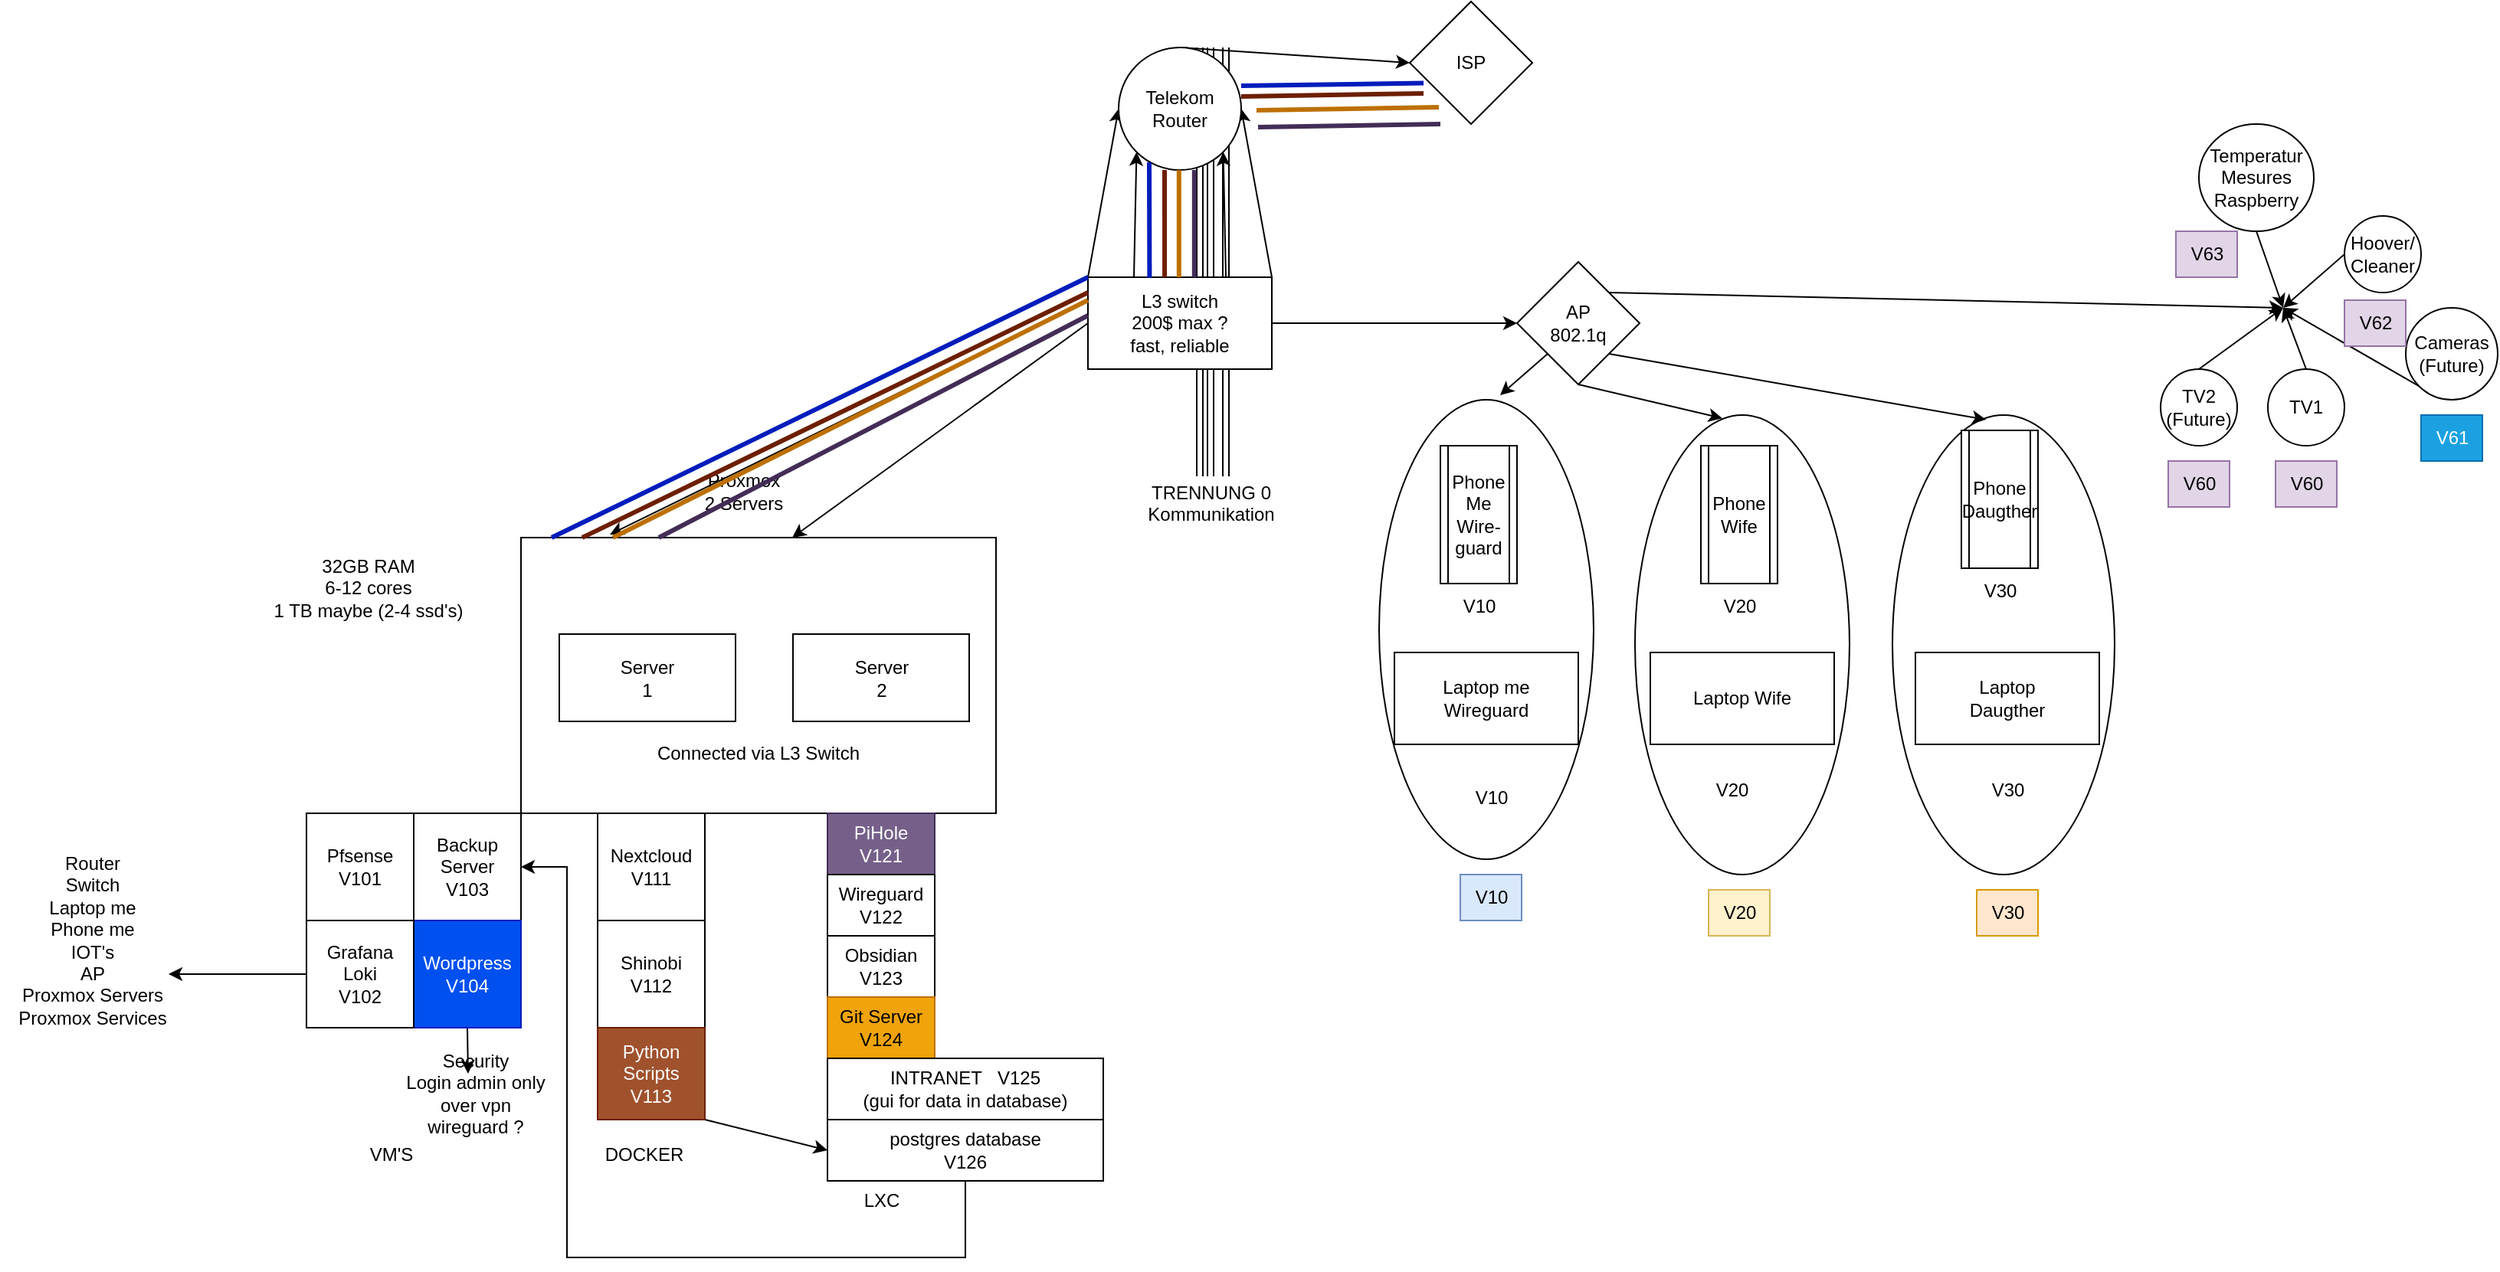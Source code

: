 <mxfile version="24.6.3" type="github">
  <diagram name="Seite-1" id="RwtbkHIzHLmDUBqfZZSh">
    <mxGraphModel dx="1981" dy="602" grid="1" gridSize="10" guides="1" tooltips="1" connect="1" arrows="1" fold="1" page="1" pageScale="1" pageWidth="827" pageHeight="1169" math="0" shadow="0">
      <root>
        <mxCell id="0" />
        <mxCell id="1" parent="0" />
        <mxCell id="YhDyGu8W53t1k5ZHfjgd-49" value="" style="ellipse;whiteSpace=wrap;html=1;" vertex="1" parent="1">
          <mxGeometry x="530" y="260" width="140" height="300" as="geometry" />
        </mxCell>
        <mxCell id="YhDyGu8W53t1k5ZHfjgd-50" value="" style="ellipse;whiteSpace=wrap;html=1;" vertex="1" parent="1">
          <mxGeometry x="697" y="270" width="140" height="300" as="geometry" />
        </mxCell>
        <mxCell id="YhDyGu8W53t1k5ZHfjgd-51" value="" style="ellipse;whiteSpace=wrap;html=1;" vertex="1" parent="1">
          <mxGeometry x="865" y="270" width="145" height="300" as="geometry" />
        </mxCell>
        <mxCell id="YhDyGu8W53t1k5ZHfjgd-13" value="" style="orthogonalLoop=1;jettySize=auto;html=1;rounded=0;targetPerimeterSpacing=15;shape=link;" edge="1" parent="1">
          <mxGeometry width="80" relative="1" as="geometry">
            <mxPoint x="413" y="30" as="sourcePoint" />
            <mxPoint x="413" y="310" as="targetPoint" />
          </mxGeometry>
        </mxCell>
        <mxCell id="YhDyGu8W53t1k5ZHfjgd-15" value="" style="orthogonalLoop=1;jettySize=auto;html=1;rounded=0;targetPerimeterSpacing=15;shape=link;" edge="1" parent="1">
          <mxGeometry width="80" relative="1" as="geometry">
            <mxPoint x="420" y="30" as="sourcePoint" />
            <mxPoint x="420" y="310" as="targetPoint" />
          </mxGeometry>
        </mxCell>
        <mxCell id="YhDyGu8W53t1k5ZHfjgd-16" value="" style="orthogonalLoop=1;jettySize=auto;html=1;rounded=0;targetPerimeterSpacing=15;shape=link;" edge="1" parent="1">
          <mxGeometry width="80" relative="1" as="geometry">
            <mxPoint x="430" y="30" as="sourcePoint" />
            <mxPoint x="430" y="310" as="targetPoint" />
          </mxGeometry>
        </mxCell>
        <mxCell id="YhDyGu8W53t1k5ZHfjgd-6" style="edgeStyle=none;rounded=0;orthogonalLoop=1;jettySize=auto;html=1;exitX=0;exitY=0;exitDx=0;exitDy=0;entryX=0;entryY=0.5;entryDx=0;entryDy=0;" edge="1" parent="1" source="YhDyGu8W53t1k5ZHfjgd-1" target="YhDyGu8W53t1k5ZHfjgd-2">
          <mxGeometry relative="1" as="geometry" />
        </mxCell>
        <mxCell id="YhDyGu8W53t1k5ZHfjgd-7" style="edgeStyle=none;rounded=0;orthogonalLoop=1;jettySize=auto;html=1;exitX=1;exitY=0;exitDx=0;exitDy=0;entryX=1;entryY=0.5;entryDx=0;entryDy=0;" edge="1" parent="1" source="YhDyGu8W53t1k5ZHfjgd-1" target="YhDyGu8W53t1k5ZHfjgd-2">
          <mxGeometry relative="1" as="geometry" />
        </mxCell>
        <mxCell id="YhDyGu8W53t1k5ZHfjgd-8" style="edgeStyle=none;rounded=0;orthogonalLoop=1;jettySize=auto;html=1;exitX=0.25;exitY=0;exitDx=0;exitDy=0;entryX=0;entryY=1;entryDx=0;entryDy=0;" edge="1" parent="1" source="YhDyGu8W53t1k5ZHfjgd-1" target="YhDyGu8W53t1k5ZHfjgd-2">
          <mxGeometry relative="1" as="geometry" />
        </mxCell>
        <mxCell id="YhDyGu8W53t1k5ZHfjgd-9" style="edgeStyle=none;rounded=0;orthogonalLoop=1;jettySize=auto;html=1;exitX=0.75;exitY=0;exitDx=0;exitDy=0;entryX=1;entryY=1;entryDx=0;entryDy=0;" edge="1" parent="1" source="YhDyGu8W53t1k5ZHfjgd-1" target="YhDyGu8W53t1k5ZHfjgd-2">
          <mxGeometry relative="1" as="geometry" />
        </mxCell>
        <mxCell id="YhDyGu8W53t1k5ZHfjgd-23" style="edgeStyle=none;rounded=0;orthogonalLoop=1;jettySize=auto;html=1;exitX=1;exitY=0.5;exitDx=0;exitDy=0;entryX=0;entryY=0.5;entryDx=0;entryDy=0;strokeColor=default;" edge="1" parent="1" source="YhDyGu8W53t1k5ZHfjgd-1" target="YhDyGu8W53t1k5ZHfjgd-22">
          <mxGeometry relative="1" as="geometry" />
        </mxCell>
        <mxCell id="YhDyGu8W53t1k5ZHfjgd-1" value="&lt;div&gt;L3 switch&lt;/div&gt;&lt;div&gt;200$ max ? &lt;br&gt;&lt;/div&gt;&lt;div&gt;fast, reliable&lt;br&gt;&lt;/div&gt;" style="whiteSpace=wrap;html=1;" vertex="1" parent="1">
          <mxGeometry x="340" y="180" width="120" height="60" as="geometry" />
        </mxCell>
        <mxCell id="YhDyGu8W53t1k5ZHfjgd-12" style="edgeStyle=none;rounded=0;orthogonalLoop=1;jettySize=auto;html=1;exitX=0.5;exitY=0;exitDx=0;exitDy=0;entryX=0;entryY=0.5;entryDx=0;entryDy=0;" edge="1" parent="1" source="YhDyGu8W53t1k5ZHfjgd-2" target="YhDyGu8W53t1k5ZHfjgd-10">
          <mxGeometry relative="1" as="geometry" />
        </mxCell>
        <mxCell id="YhDyGu8W53t1k5ZHfjgd-2" value="&lt;div&gt;Telekom&lt;/div&gt;&lt;div&gt;Router&lt;br&gt;&lt;/div&gt;" style="ellipse;whiteSpace=wrap;html=1;" vertex="1" parent="1">
          <mxGeometry x="360" y="30" width="80" height="80" as="geometry" />
        </mxCell>
        <mxCell id="YhDyGu8W53t1k5ZHfjgd-10" value="ISP" style="rhombus;whiteSpace=wrap;html=1;" vertex="1" parent="1">
          <mxGeometry x="550" width="80" height="80" as="geometry" />
        </mxCell>
        <mxCell id="YhDyGu8W53t1k5ZHfjgd-17" value="&lt;div&gt;TRENNUNG 0&lt;/div&gt;&lt;div&gt;Kommunikation&lt;/div&gt;&lt;div&gt;&lt;br&gt;&lt;/div&gt;" style="text;html=1;align=center;verticalAlign=middle;resizable=0;points=[];autosize=1;strokeColor=none;fillColor=none;" vertex="1" parent="1">
          <mxGeometry x="365" y="305" width="110" height="60" as="geometry" />
        </mxCell>
        <mxCell id="YhDyGu8W53t1k5ZHfjgd-18" value="&lt;div&gt;&lt;br&gt;&lt;/div&gt;&lt;div&gt;&lt;br&gt;&lt;/div&gt;&lt;div&gt;&lt;br&gt;&lt;/div&gt;&lt;div&gt;&lt;br&gt;&lt;/div&gt;&lt;div&gt;&lt;br&gt;&lt;/div&gt;&lt;div&gt;&lt;br&gt;&lt;/div&gt;&lt;div&gt;&lt;br&gt;&lt;/div&gt;&lt;div&gt;Connected via L3 Switch&lt;br&gt;&lt;/div&gt;" style="whiteSpace=wrap;html=1;" vertex="1" parent="1">
          <mxGeometry x="-30" y="350" width="310" height="180" as="geometry" />
        </mxCell>
        <mxCell id="YhDyGu8W53t1k5ZHfjgd-19" value="&lt;div&gt;Proxmox&lt;/div&gt;&lt;div&gt;2 Servers&lt;br&gt;&lt;/div&gt;" style="text;html=1;align=center;verticalAlign=middle;resizable=0;points=[];autosize=1;strokeColor=none;fillColor=none;" vertex="1" parent="1">
          <mxGeometry x="75" y="300" width="80" height="40" as="geometry" />
        </mxCell>
        <mxCell id="YhDyGu8W53t1k5ZHfjgd-20" style="edgeStyle=none;rounded=0;orthogonalLoop=1;jettySize=auto;html=1;exitX=0;exitY=0.25;exitDx=0;exitDy=0;entryX=0.187;entryY=-0.011;entryDx=0;entryDy=0;entryPerimeter=0;" edge="1" parent="1" source="YhDyGu8W53t1k5ZHfjgd-1" target="YhDyGu8W53t1k5ZHfjgd-18">
          <mxGeometry relative="1" as="geometry" />
        </mxCell>
        <mxCell id="YhDyGu8W53t1k5ZHfjgd-21" style="edgeStyle=none;rounded=0;orthogonalLoop=1;jettySize=auto;html=1;exitX=0;exitY=0.5;exitDx=0;exitDy=0;entryX=0.571;entryY=0;entryDx=0;entryDy=0;entryPerimeter=0;" edge="1" parent="1" source="YhDyGu8W53t1k5ZHfjgd-1" target="YhDyGu8W53t1k5ZHfjgd-18">
          <mxGeometry relative="1" as="geometry" />
        </mxCell>
        <mxCell id="YhDyGu8W53t1k5ZHfjgd-61" style="edgeStyle=none;rounded=0;orthogonalLoop=1;jettySize=auto;html=1;exitX=1;exitY=0;exitDx=0;exitDy=0;" edge="1" parent="1" source="YhDyGu8W53t1k5ZHfjgd-22">
          <mxGeometry relative="1" as="geometry">
            <mxPoint x="1120" y="200" as="targetPoint" />
          </mxGeometry>
        </mxCell>
        <mxCell id="YhDyGu8W53t1k5ZHfjgd-22" value="&lt;div&gt;AP&lt;/div&gt;&lt;div&gt;802.1q&lt;br&gt;&lt;/div&gt;" style="rhombus;whiteSpace=wrap;html=1;" vertex="1" parent="1">
          <mxGeometry x="620" y="170" width="80" height="80" as="geometry" />
        </mxCell>
        <mxCell id="YhDyGu8W53t1k5ZHfjgd-24" value="&lt;div&gt;Phone Me&lt;/div&gt;&lt;div&gt;Wire-guard&lt;br&gt;&lt;/div&gt;" style="shape=process;whiteSpace=wrap;html=1;backgroundOutline=1;" vertex="1" parent="1">
          <mxGeometry x="570" y="290" width="50" height="90" as="geometry" />
        </mxCell>
        <mxCell id="YhDyGu8W53t1k5ZHfjgd-25" value="&lt;div&gt;Phone&lt;/div&gt;&lt;div&gt;Wife&lt;br&gt;&lt;/div&gt;" style="shape=process;whiteSpace=wrap;html=1;backgroundOutline=1;" vertex="1" parent="1">
          <mxGeometry x="740" y="290" width="50" height="90" as="geometry" />
        </mxCell>
        <mxCell id="YhDyGu8W53t1k5ZHfjgd-26" value="&lt;div&gt;Phone&lt;/div&gt;&lt;div&gt;Daugther&lt;br&gt;&lt;/div&gt;" style="shape=process;whiteSpace=wrap;html=1;backgroundOutline=1;" vertex="1" parent="1">
          <mxGeometry x="910" y="280" width="50" height="90" as="geometry" />
        </mxCell>
        <mxCell id="YhDyGu8W53t1k5ZHfjgd-27" value="V10" style="text;html=1;align=center;verticalAlign=middle;resizable=0;points=[];autosize=1;strokeColor=none;fillColor=none;" vertex="1" parent="1">
          <mxGeometry x="575" y="380" width="40" height="30" as="geometry" />
        </mxCell>
        <mxCell id="YhDyGu8W53t1k5ZHfjgd-29" value="V20" style="text;html=1;align=center;verticalAlign=middle;resizable=0;points=[];autosize=1;strokeColor=none;fillColor=none;" vertex="1" parent="1">
          <mxGeometry x="745" y="380" width="40" height="30" as="geometry" />
        </mxCell>
        <mxCell id="YhDyGu8W53t1k5ZHfjgd-30" value="V30" style="text;html=1;align=center;verticalAlign=middle;resizable=0;points=[];autosize=1;strokeColor=none;fillColor=none;" vertex="1" parent="1">
          <mxGeometry x="915" y="370" width="40" height="30" as="geometry" />
        </mxCell>
        <mxCell id="YhDyGu8W53t1k5ZHfjgd-31" value="&lt;div&gt;Laptop me&lt;/div&gt;&lt;div&gt;Wireguard&lt;br&gt;&lt;/div&gt;" style="whiteSpace=wrap;html=1;" vertex="1" parent="1">
          <mxGeometry x="540" y="425" width="120" height="60" as="geometry" />
        </mxCell>
        <mxCell id="YhDyGu8W53t1k5ZHfjgd-32" value="&lt;div&gt;Laptop&lt;/div&gt;&lt;div&gt;Daugther&lt;br&gt;&lt;/div&gt;" style="whiteSpace=wrap;html=1;" vertex="1" parent="1">
          <mxGeometry x="880" y="425" width="120" height="60" as="geometry" />
        </mxCell>
        <mxCell id="YhDyGu8W53t1k5ZHfjgd-33" value="Laptop Wife" style="whiteSpace=wrap;html=1;" vertex="1" parent="1">
          <mxGeometry x="707" y="425" width="120" height="60" as="geometry" />
        </mxCell>
        <mxCell id="YhDyGu8W53t1k5ZHfjgd-36" value="V10" style="text;html=1;align=center;verticalAlign=middle;resizable=0;points=[];autosize=1;strokeColor=none;fillColor=none;" vertex="1" parent="1">
          <mxGeometry x="583" y="505" width="40" height="30" as="geometry" />
        </mxCell>
        <mxCell id="YhDyGu8W53t1k5ZHfjgd-37" value="V20" style="text;html=1;align=center;verticalAlign=middle;resizable=0;points=[];autosize=1;strokeColor=none;fillColor=none;" vertex="1" parent="1">
          <mxGeometry x="740" y="500" width="40" height="30" as="geometry" />
        </mxCell>
        <mxCell id="YhDyGu8W53t1k5ZHfjgd-38" value="V30" style="text;html=1;align=center;verticalAlign=middle;resizable=0;points=[];autosize=1;strokeColor=none;fillColor=none;" vertex="1" parent="1">
          <mxGeometry x="920" y="500" width="40" height="30" as="geometry" />
        </mxCell>
        <mxCell id="YhDyGu8W53t1k5ZHfjgd-63" style="edgeStyle=none;rounded=0;orthogonalLoop=1;jettySize=auto;html=1;exitX=0.5;exitY=0;exitDx=0;exitDy=0;" edge="1" parent="1" source="YhDyGu8W53t1k5ZHfjgd-40">
          <mxGeometry relative="1" as="geometry">
            <mxPoint x="1120" y="200" as="targetPoint" />
          </mxGeometry>
        </mxCell>
        <mxCell id="YhDyGu8W53t1k5ZHfjgd-40" value="TV1" style="ellipse;whiteSpace=wrap;html=1;" vertex="1" parent="1">
          <mxGeometry x="1110" y="240" width="50" height="50" as="geometry" />
        </mxCell>
        <mxCell id="YhDyGu8W53t1k5ZHfjgd-65" style="edgeStyle=none;rounded=0;orthogonalLoop=1;jettySize=auto;html=1;exitX=0;exitY=0.5;exitDx=0;exitDy=0;" edge="1" parent="1" source="YhDyGu8W53t1k5ZHfjgd-41">
          <mxGeometry relative="1" as="geometry">
            <mxPoint x="1120" y="200" as="targetPoint" />
          </mxGeometry>
        </mxCell>
        <mxCell id="YhDyGu8W53t1k5ZHfjgd-41" value="&lt;div&gt;Hoover/&lt;br&gt;&lt;/div&gt;&lt;div&gt;Cleaner&lt;br&gt;&lt;/div&gt;" style="ellipse;whiteSpace=wrap;html=1;" vertex="1" parent="1">
          <mxGeometry x="1160" y="140" width="50" height="50" as="geometry" />
        </mxCell>
        <mxCell id="YhDyGu8W53t1k5ZHfjgd-64" style="edgeStyle=none;rounded=0;orthogonalLoop=1;jettySize=auto;html=1;exitX=0;exitY=1;exitDx=0;exitDy=0;" edge="1" parent="1" source="YhDyGu8W53t1k5ZHfjgd-42">
          <mxGeometry relative="1" as="geometry">
            <mxPoint x="1120" y="200" as="targetPoint" />
          </mxGeometry>
        </mxCell>
        <mxCell id="YhDyGu8W53t1k5ZHfjgd-42" value="&lt;div&gt;&lt;br&gt;&lt;/div&gt;&lt;div&gt;Cameras&lt;/div&gt;&lt;div&gt;(Future)&lt;/div&gt;&lt;div&gt;&lt;br&gt;&lt;/div&gt;" style="ellipse;whiteSpace=wrap;html=1;" vertex="1" parent="1">
          <mxGeometry x="1200" y="200" width="60" height="60" as="geometry" />
        </mxCell>
        <mxCell id="YhDyGu8W53t1k5ZHfjgd-43" value="V60" style="text;html=1;align=center;verticalAlign=middle;resizable=0;points=[];autosize=1;strokeColor=#9673a6;fillColor=#e1d5e7;" vertex="1" parent="1">
          <mxGeometry x="1115" y="300" width="40" height="30" as="geometry" />
        </mxCell>
        <mxCell id="YhDyGu8W53t1k5ZHfjgd-44" value="V61" style="text;html=1;align=center;verticalAlign=middle;resizable=0;points=[];autosize=1;strokeColor=#006EAF;fillColor=#1ba1e2;fontColor=#ffffff;" vertex="1" parent="1">
          <mxGeometry x="1210" y="270" width="40" height="30" as="geometry" />
        </mxCell>
        <mxCell id="YhDyGu8W53t1k5ZHfjgd-45" value="V62" style="text;html=1;align=center;verticalAlign=middle;resizable=0;points=[];autosize=1;strokeColor=#9673a6;fillColor=#e1d5e7;" vertex="1" parent="1">
          <mxGeometry x="1160" y="195" width="40" height="30" as="geometry" />
        </mxCell>
        <mxCell id="YhDyGu8W53t1k5ZHfjgd-52" value="V10" style="text;html=1;align=center;verticalAlign=middle;resizable=0;points=[];autosize=1;strokeColor=#6c8ebf;fillColor=#dae8fc;" vertex="1" parent="1">
          <mxGeometry x="583" y="570" width="40" height="30" as="geometry" />
        </mxCell>
        <mxCell id="YhDyGu8W53t1k5ZHfjgd-53" value="V20" style="text;html=1;align=center;verticalAlign=middle;resizable=0;points=[];autosize=1;strokeColor=#d6b656;fillColor=#fff2cc;" vertex="1" parent="1">
          <mxGeometry x="745" y="580" width="40" height="30" as="geometry" />
        </mxCell>
        <mxCell id="YhDyGu8W53t1k5ZHfjgd-54" value="V30" style="text;html=1;align=center;verticalAlign=middle;resizable=0;points=[];autosize=1;strokeColor=#d79b00;fillColor=#ffe6cc;" vertex="1" parent="1">
          <mxGeometry x="920" y="580" width="40" height="30" as="geometry" />
        </mxCell>
        <mxCell id="YhDyGu8W53t1k5ZHfjgd-62" style="edgeStyle=none;rounded=0;orthogonalLoop=1;jettySize=auto;html=1;exitX=0.5;exitY=0;exitDx=0;exitDy=0;" edge="1" parent="1" source="YhDyGu8W53t1k5ZHfjgd-55">
          <mxGeometry relative="1" as="geometry">
            <mxPoint x="1120" y="200" as="targetPoint" />
          </mxGeometry>
        </mxCell>
        <mxCell id="YhDyGu8W53t1k5ZHfjgd-55" value="&lt;div&gt;TV2&lt;/div&gt;&lt;div&gt;(Future)&lt;br&gt;&lt;/div&gt;" style="ellipse;whiteSpace=wrap;html=1;" vertex="1" parent="1">
          <mxGeometry x="1040" y="240" width="50" height="50" as="geometry" />
        </mxCell>
        <mxCell id="YhDyGu8W53t1k5ZHfjgd-56" value="V60" style="text;html=1;align=center;verticalAlign=middle;resizable=0;points=[];autosize=1;strokeColor=#9673a6;fillColor=#e1d5e7;" vertex="1" parent="1">
          <mxGeometry x="1045" y="300" width="40" height="30" as="geometry" />
        </mxCell>
        <mxCell id="YhDyGu8W53t1k5ZHfjgd-57" style="edgeStyle=none;rounded=0;orthogonalLoop=1;jettySize=auto;html=1;exitX=0;exitY=1;exitDx=0;exitDy=0;entryX=0.564;entryY=-0.01;entryDx=0;entryDy=0;entryPerimeter=0;" edge="1" parent="1" source="YhDyGu8W53t1k5ZHfjgd-22" target="YhDyGu8W53t1k5ZHfjgd-49">
          <mxGeometry relative="1" as="geometry" />
        </mxCell>
        <mxCell id="YhDyGu8W53t1k5ZHfjgd-59" style="edgeStyle=none;rounded=0;orthogonalLoop=1;jettySize=auto;html=1;exitX=0.5;exitY=1;exitDx=0;exitDy=0;entryX=0.407;entryY=0.007;entryDx=0;entryDy=0;entryPerimeter=0;" edge="1" parent="1" source="YhDyGu8W53t1k5ZHfjgd-22" target="YhDyGu8W53t1k5ZHfjgd-50">
          <mxGeometry relative="1" as="geometry" />
        </mxCell>
        <mxCell id="YhDyGu8W53t1k5ZHfjgd-60" style="edgeStyle=none;rounded=0;orthogonalLoop=1;jettySize=auto;html=1;exitX=1;exitY=1;exitDx=0;exitDy=0;entryX=0.421;entryY=0.01;entryDx=0;entryDy=0;entryPerimeter=0;" edge="1" parent="1" source="YhDyGu8W53t1k5ZHfjgd-22" target="YhDyGu8W53t1k5ZHfjgd-51">
          <mxGeometry relative="1" as="geometry" />
        </mxCell>
        <mxCell id="YhDyGu8W53t1k5ZHfjgd-67" value="&lt;div&gt;Backup&lt;/div&gt;&lt;div&gt;Server&lt;br&gt;&lt;/div&gt;&lt;div&gt;V103&lt;br&gt;&lt;/div&gt;" style="whiteSpace=wrap;html=1;" vertex="1" parent="1">
          <mxGeometry x="-100" y="530" width="70" height="70" as="geometry" />
        </mxCell>
        <mxCell id="YhDyGu8W53t1k5ZHfjgd-95" style="edgeStyle=none;rounded=0;orthogonalLoop=1;jettySize=auto;html=1;exitX=0.5;exitY=1;exitDx=0;exitDy=0;" edge="1" parent="1" source="YhDyGu8W53t1k5ZHfjgd-69">
          <mxGeometry relative="1" as="geometry">
            <mxPoint x="-64.529" y="700" as="targetPoint" />
          </mxGeometry>
        </mxCell>
        <mxCell id="YhDyGu8W53t1k5ZHfjgd-69" value="&lt;div&gt;Wordpress&lt;br&gt;&lt;/div&gt;&lt;div&gt;V104&lt;br&gt;&lt;/div&gt;" style="whiteSpace=wrap;html=1;fillColor=#0050ef;fontColor=#ffffff;strokeColor=#001DBC;" vertex="1" parent="1">
          <mxGeometry x="-100" y="600" width="70" height="70" as="geometry" />
        </mxCell>
        <mxCell id="YhDyGu8W53t1k5ZHfjgd-71" value="&lt;div&gt;Shinobi&lt;/div&gt;&lt;div&gt;V112&lt;/div&gt;" style="whiteSpace=wrap;html=1;" vertex="1" parent="1">
          <mxGeometry x="20" y="600" width="70" height="70" as="geometry" />
        </mxCell>
        <mxCell id="YhDyGu8W53t1k5ZHfjgd-74" value="&lt;div&gt;Nextcloud&lt;/div&gt;&lt;div&gt;V111&lt;br&gt;&lt;/div&gt;" style="whiteSpace=wrap;html=1;" vertex="1" parent="1">
          <mxGeometry x="20" y="530" width="70" height="70" as="geometry" />
        </mxCell>
        <mxCell id="YhDyGu8W53t1k5ZHfjgd-76" value="&lt;div&gt;Pfsense&lt;/div&gt;&lt;div&gt;V101&lt;br&gt;&lt;/div&gt;" style="whiteSpace=wrap;html=1;" vertex="1" parent="1">
          <mxGeometry x="-170" y="530" width="70" height="70" as="geometry" />
        </mxCell>
        <mxCell id="YhDyGu8W53t1k5ZHfjgd-77" value="&lt;div&gt;PiHole&lt;/div&gt;&lt;div&gt;V121&lt;/div&gt;" style="whiteSpace=wrap;html=1;fillColor=#76608a;fontColor=#ffffff;strokeColor=#432D57;" vertex="1" parent="1">
          <mxGeometry x="170" y="530" width="70" height="40" as="geometry" />
        </mxCell>
        <mxCell id="YhDyGu8W53t1k5ZHfjgd-78" value="&lt;div&gt;Wireguard&lt;/div&gt;&lt;div&gt;V122&lt;br&gt;&lt;/div&gt;" style="whiteSpace=wrap;html=1;" vertex="1" parent="1">
          <mxGeometry x="170" y="570" width="70" height="40" as="geometry" />
        </mxCell>
        <mxCell id="YhDyGu8W53t1k5ZHfjgd-79" value="&lt;div&gt;Obsidian&lt;/div&gt;V123" style="whiteSpace=wrap;html=1;" vertex="1" parent="1">
          <mxGeometry x="170" y="610" width="70" height="40" as="geometry" />
        </mxCell>
        <mxCell id="YhDyGu8W53t1k5ZHfjgd-116" style="edgeStyle=none;rounded=0;orthogonalLoop=1;jettySize=auto;html=1;exitX=1;exitY=1;exitDx=0;exitDy=0;entryX=0;entryY=0.5;entryDx=0;entryDy=0;" edge="1" parent="1" source="YhDyGu8W53t1k5ZHfjgd-82" target="YhDyGu8W53t1k5ZHfjgd-115">
          <mxGeometry relative="1" as="geometry" />
        </mxCell>
        <mxCell id="YhDyGu8W53t1k5ZHfjgd-82" value="&lt;div&gt;Python &lt;br&gt;&lt;/div&gt;&lt;div&gt;Scripts&lt;br&gt;&lt;/div&gt;&lt;div&gt;V113&lt;/div&gt;" style="whiteSpace=wrap;html=1;fillColor=#a0522d;fontColor=#ffffff;strokeColor=#6D1F00;" vertex="1" parent="1">
          <mxGeometry x="20" y="670" width="70" height="60" as="geometry" />
        </mxCell>
        <mxCell id="YhDyGu8W53t1k5ZHfjgd-83" value="&lt;div&gt;Git Server&lt;/div&gt;V124" style="whiteSpace=wrap;html=1;fillColor=#f0a30a;fontColor=#000000;strokeColor=#BD7000;" vertex="1" parent="1">
          <mxGeometry x="170" y="650" width="70" height="40" as="geometry" />
        </mxCell>
        <mxCell id="YhDyGu8W53t1k5ZHfjgd-85" style="edgeStyle=none;rounded=0;orthogonalLoop=1;jettySize=auto;html=1;exitX=0;exitY=0.5;exitDx=0;exitDy=0;" edge="1" parent="1" source="YhDyGu8W53t1k5ZHfjgd-84">
          <mxGeometry relative="1" as="geometry">
            <mxPoint x="-260" y="635" as="targetPoint" />
          </mxGeometry>
        </mxCell>
        <mxCell id="YhDyGu8W53t1k5ZHfjgd-84" value="&lt;div&gt;Grafana&lt;/div&gt;&lt;div&gt;Loki&lt;br&gt;&lt;/div&gt;&lt;div&gt;V102&lt;br&gt;&lt;/div&gt;" style="whiteSpace=wrap;html=1;" vertex="1" parent="1">
          <mxGeometry x="-170" y="600" width="70" height="70" as="geometry" />
        </mxCell>
        <mxCell id="YhDyGu8W53t1k5ZHfjgd-86" value="&lt;div&gt;Router&lt;/div&gt;&lt;div&gt;Switch&lt;/div&gt;&lt;div&gt;Laptop me&lt;/div&gt;&lt;div&gt;Phone me&lt;/div&gt;&lt;div&gt;IOT&#39;s&lt;/div&gt;&lt;div&gt;AP&lt;/div&gt;&lt;div&gt;Proxmox Servers&lt;/div&gt;&lt;div&gt;Proxmox Services&lt;br&gt;&lt;/div&gt;" style="text;html=1;align=center;verticalAlign=middle;resizable=0;points=[];autosize=1;strokeColor=none;fillColor=none;" vertex="1" parent="1">
          <mxGeometry x="-370" y="548" width="120" height="130" as="geometry" />
        </mxCell>
        <mxCell id="YhDyGu8W53t1k5ZHfjgd-87" value="DOCKER" style="text;html=1;align=center;verticalAlign=middle;resizable=0;points=[];autosize=1;strokeColor=none;fillColor=none;" vertex="1" parent="1">
          <mxGeometry x="15" y="738" width="70" height="30" as="geometry" />
        </mxCell>
        <mxCell id="YhDyGu8W53t1k5ZHfjgd-88" value="VM&#39;S" style="text;html=1;align=center;verticalAlign=middle;resizable=0;points=[];autosize=1;strokeColor=none;fillColor=none;" vertex="1" parent="1">
          <mxGeometry x="-140" y="738" width="50" height="30" as="geometry" />
        </mxCell>
        <mxCell id="YhDyGu8W53t1k5ZHfjgd-89" value="LXC" style="text;html=1;align=center;verticalAlign=middle;resizable=0;points=[];autosize=1;strokeColor=none;fillColor=none;" vertex="1" parent="1">
          <mxGeometry x="185" y="768" width="40" height="30" as="geometry" />
        </mxCell>
        <mxCell id="YhDyGu8W53t1k5ZHfjgd-90" value="&lt;div&gt;32GB RAM&lt;/div&gt;&lt;div&gt;6-12 cores&lt;/div&gt;&lt;div&gt;1 TB maybe (2-4 ssd&#39;s)&lt;br&gt;&lt;/div&gt;" style="text;html=1;align=center;verticalAlign=middle;resizable=0;points=[];autosize=1;strokeColor=none;fillColor=none;" vertex="1" parent="1">
          <mxGeometry x="-205" y="353" width="150" height="60" as="geometry" />
        </mxCell>
        <mxCell id="YhDyGu8W53t1k5ZHfjgd-91" value="&lt;div&gt;Server &lt;br&gt;&lt;/div&gt;&lt;div&gt;1&lt;br&gt;&lt;/div&gt;" style="whiteSpace=wrap;html=1;" vertex="1" parent="1">
          <mxGeometry x="-5" y="413" width="115" height="57" as="geometry" />
        </mxCell>
        <mxCell id="YhDyGu8W53t1k5ZHfjgd-92" value="&lt;div&gt;Server&lt;/div&gt;&lt;div&gt;2&lt;br&gt;&lt;/div&gt;" style="whiteSpace=wrap;html=1;" vertex="1" parent="1">
          <mxGeometry x="147.5" y="413" width="115" height="57" as="geometry" />
        </mxCell>
        <mxCell id="YhDyGu8W53t1k5ZHfjgd-97" value="&lt;div&gt;Security&lt;/div&gt;&lt;div&gt;Login admin only &lt;br&gt;&lt;/div&gt;&lt;div&gt;over vpn&lt;/div&gt;&lt;div&gt;wireguard ?&lt;br&gt;&lt;/div&gt;" style="text;html=1;align=center;verticalAlign=middle;resizable=0;points=[];autosize=1;strokeColor=none;fillColor=none;" vertex="1" parent="1">
          <mxGeometry x="-115" y="678" width="110" height="70" as="geometry" />
        </mxCell>
        <mxCell id="YhDyGu8W53t1k5ZHfjgd-101" style="edgeStyle=none;rounded=0;orthogonalLoop=1;jettySize=auto;html=1;exitX=0.5;exitY=1;exitDx=0;exitDy=0;" edge="1" parent="1" source="YhDyGu8W53t1k5ZHfjgd-98">
          <mxGeometry relative="1" as="geometry">
            <mxPoint x="1120" y="200.0" as="targetPoint" />
          </mxGeometry>
        </mxCell>
        <mxCell id="YhDyGu8W53t1k5ZHfjgd-98" value="&lt;div&gt;Temperatur Mesures&lt;/div&gt;&lt;div&gt;Raspberry&lt;br&gt;&lt;/div&gt;" style="ellipse;whiteSpace=wrap;html=1;" vertex="1" parent="1">
          <mxGeometry x="1065" y="80" width="75" height="70" as="geometry" />
        </mxCell>
        <mxCell id="YhDyGu8W53t1k5ZHfjgd-99" value="V63" style="text;html=1;align=center;verticalAlign=middle;resizable=0;points=[];autosize=1;strokeColor=#9673a6;fillColor=#e1d5e7;" vertex="1" parent="1">
          <mxGeometry x="1050" y="150" width="40" height="30" as="geometry" />
        </mxCell>
        <mxCell id="YhDyGu8W53t1k5ZHfjgd-102" value="" style="edgeStyle=none;orthogonalLoop=1;jettySize=auto;html=1;rounded=0;fillColor=#0050ef;strokeColor=#001DBC;strokeWidth=3;entryX=0;entryY=0;entryDx=0;entryDy=0;endArrow=none;endFill=0;" edge="1" parent="1" target="YhDyGu8W53t1k5ZHfjgd-1">
          <mxGeometry width="80" relative="1" as="geometry">
            <mxPoint x="-10" y="350" as="sourcePoint" />
            <mxPoint x="330" y="190" as="targetPoint" />
            <Array as="points" />
          </mxGeometry>
        </mxCell>
        <mxCell id="YhDyGu8W53t1k5ZHfjgd-103" value="" style="edgeStyle=none;orthogonalLoop=1;jettySize=auto;html=1;rounded=0;fillColor=#0050ef;strokeColor=#001DBC;strokeWidth=3;endArrow=none;endFill=0;exitX=0.335;exitY=0.006;exitDx=0;exitDy=0;exitPerimeter=0;" edge="1" parent="1" source="YhDyGu8W53t1k5ZHfjgd-1">
          <mxGeometry width="80" relative="1" as="geometry">
            <mxPoint x="380" y="200" as="sourcePoint" />
            <mxPoint x="380" y="105" as="targetPoint" />
            <Array as="points" />
          </mxGeometry>
        </mxCell>
        <mxCell id="YhDyGu8W53t1k5ZHfjgd-104" value="" style="edgeStyle=none;orthogonalLoop=1;jettySize=auto;html=1;rounded=0;fillColor=#0050ef;strokeColor=#001DBC;strokeWidth=3;endArrow=none;endFill=0;exitX=0.335;exitY=0.006;exitDx=0;exitDy=0;exitPerimeter=0;entryX=0.113;entryY=0.666;entryDx=0;entryDy=0;entryPerimeter=0;" edge="1" parent="1" target="YhDyGu8W53t1k5ZHfjgd-10">
          <mxGeometry width="80" relative="1" as="geometry">
            <mxPoint x="440" y="55" as="sourcePoint" />
            <mxPoint x="440" y="-20" as="targetPoint" />
            <Array as="points" />
          </mxGeometry>
        </mxCell>
        <mxCell id="YhDyGu8W53t1k5ZHfjgd-105" value="" style="edgeStyle=none;orthogonalLoop=1;jettySize=auto;html=1;rounded=0;fillColor=#a0522d;strokeColor=#6D1F00;strokeWidth=3;endArrow=none;endFill=0;" edge="1" parent="1">
          <mxGeometry width="80" relative="1" as="geometry">
            <mxPoint x="10" y="350" as="sourcePoint" />
            <mxPoint x="340" y="190" as="targetPoint" />
            <Array as="points" />
          </mxGeometry>
        </mxCell>
        <mxCell id="YhDyGu8W53t1k5ZHfjgd-106" value="" style="edgeStyle=none;orthogonalLoop=1;jettySize=auto;html=1;rounded=0;fillColor=#a0522d;strokeColor=#6D1F00;strokeWidth=3;endArrow=none;endFill=0;exitX=0.417;exitY=0;exitDx=0;exitDy=0;exitPerimeter=0;" edge="1" parent="1" source="YhDyGu8W53t1k5ZHfjgd-1">
          <mxGeometry width="80" relative="1" as="geometry">
            <mxPoint x="390" y="170" as="sourcePoint" />
            <mxPoint x="390" y="110" as="targetPoint" />
            <Array as="points" />
          </mxGeometry>
        </mxCell>
        <mxCell id="YhDyGu8W53t1k5ZHfjgd-107" value="" style="edgeStyle=none;orthogonalLoop=1;jettySize=auto;html=1;rounded=0;fillColor=#a0522d;strokeColor=#6D1F00;strokeWidth=3;endArrow=none;endFill=0;exitX=0.335;exitY=0.006;exitDx=0;exitDy=0;exitPerimeter=0;entryX=0.113;entryY=0.666;entryDx=0;entryDy=0;entryPerimeter=0;" edge="1" parent="1">
          <mxGeometry width="80" relative="1" as="geometry">
            <mxPoint x="440" y="62" as="sourcePoint" />
            <mxPoint x="559" y="60" as="targetPoint" />
            <Array as="points" />
          </mxGeometry>
        </mxCell>
        <mxCell id="YhDyGu8W53t1k5ZHfjgd-108" value="" style="edgeStyle=none;orthogonalLoop=1;jettySize=auto;html=1;rounded=0;fillColor=#f0a30a;strokeColor=#BD7000;strokeWidth=3;endArrow=none;endFill=0;entryX=0;entryY=0.25;entryDx=0;entryDy=0;" edge="1" parent="1" target="YhDyGu8W53t1k5ZHfjgd-1">
          <mxGeometry width="80" relative="1" as="geometry">
            <mxPoint x="30" y="350" as="sourcePoint" />
            <mxPoint x="350" y="200" as="targetPoint" />
            <Array as="points" />
          </mxGeometry>
        </mxCell>
        <mxCell id="YhDyGu8W53t1k5ZHfjgd-109" value="" style="edgeStyle=none;orthogonalLoop=1;jettySize=auto;html=1;rounded=0;fillColor=#f0a30a;strokeColor=#BD7000;strokeWidth=3;endArrow=none;endFill=0;exitX=0.417;exitY=0;exitDx=0;exitDy=0;exitPerimeter=0;" edge="1" parent="1">
          <mxGeometry width="80" relative="1" as="geometry">
            <mxPoint x="399.41" y="180" as="sourcePoint" />
            <mxPoint x="399.41" y="110" as="targetPoint" />
            <Array as="points" />
          </mxGeometry>
        </mxCell>
        <mxCell id="YhDyGu8W53t1k5ZHfjgd-110" value="" style="edgeStyle=none;orthogonalLoop=1;jettySize=auto;html=1;rounded=0;fillColor=#f0a30a;strokeColor=#BD7000;strokeWidth=3;endArrow=none;endFill=0;exitX=0.335;exitY=0.006;exitDx=0;exitDy=0;exitPerimeter=0;entryX=0.113;entryY=0.666;entryDx=0;entryDy=0;entryPerimeter=0;" edge="1" parent="1">
          <mxGeometry width="80" relative="1" as="geometry">
            <mxPoint x="450" y="71" as="sourcePoint" />
            <mxPoint x="569" y="69" as="targetPoint" />
            <Array as="points" />
          </mxGeometry>
        </mxCell>
        <mxCell id="YhDyGu8W53t1k5ZHfjgd-111" value="" style="edgeStyle=none;orthogonalLoop=1;jettySize=auto;html=1;rounded=0;fillColor=#76608a;strokeColor=#432D57;strokeWidth=3;endArrow=none;endFill=0;" edge="1" parent="1">
          <mxGeometry width="80" relative="1" as="geometry">
            <mxPoint x="60" y="350" as="sourcePoint" />
            <mxPoint x="340" y="205" as="targetPoint" />
            <Array as="points" />
          </mxGeometry>
        </mxCell>
        <mxCell id="YhDyGu8W53t1k5ZHfjgd-112" value="" style="edgeStyle=none;orthogonalLoop=1;jettySize=auto;html=1;rounded=0;fillColor=#76608a;strokeColor=#432D57;strokeWidth=3;endArrow=none;endFill=0;exitX=0.417;exitY=0;exitDx=0;exitDy=0;exitPerimeter=0;" edge="1" parent="1">
          <mxGeometry width="80" relative="1" as="geometry">
            <mxPoint x="409.41" y="180" as="sourcePoint" />
            <mxPoint x="409.41" y="110" as="targetPoint" />
            <Array as="points" />
          </mxGeometry>
        </mxCell>
        <mxCell id="YhDyGu8W53t1k5ZHfjgd-113" value="" style="edgeStyle=none;orthogonalLoop=1;jettySize=auto;html=1;rounded=0;fillColor=#76608a;strokeColor=#432D57;strokeWidth=3;endArrow=none;endFill=0;exitX=0.335;exitY=0.006;exitDx=0;exitDy=0;exitPerimeter=0;entryX=0.113;entryY=0.666;entryDx=0;entryDy=0;entryPerimeter=0;" edge="1" parent="1">
          <mxGeometry width="80" relative="1" as="geometry">
            <mxPoint x="451" y="82" as="sourcePoint" />
            <mxPoint x="570" y="80" as="targetPoint" />
            <Array as="points" />
          </mxGeometry>
        </mxCell>
        <mxCell id="YhDyGu8W53t1k5ZHfjgd-114" value="&lt;div&gt;INTRANET&amp;nbsp;&amp;nbsp; V125&lt;br&gt;&lt;/div&gt;&lt;div&gt;(gui for data in database) &lt;br&gt;&lt;/div&gt;" style="whiteSpace=wrap;html=1;" vertex="1" parent="1">
          <mxGeometry x="170" y="690" width="180" height="40" as="geometry" />
        </mxCell>
        <mxCell id="YhDyGu8W53t1k5ZHfjgd-117" style="edgeStyle=none;rounded=0;orthogonalLoop=1;jettySize=auto;html=1;entryX=1;entryY=0.5;entryDx=0;entryDy=0;" edge="1" parent="1" source="YhDyGu8W53t1k5ZHfjgd-115" target="YhDyGu8W53t1k5ZHfjgd-67">
          <mxGeometry relative="1" as="geometry">
            <mxPoint y="560" as="targetPoint" />
            <Array as="points">
              <mxPoint x="260" y="820" />
              <mxPoint y="820" />
              <mxPoint y="565" />
            </Array>
          </mxGeometry>
        </mxCell>
        <mxCell id="YhDyGu8W53t1k5ZHfjgd-115" value="&lt;div&gt;postgres database&lt;/div&gt;V126" style="whiteSpace=wrap;html=1;" vertex="1" parent="1">
          <mxGeometry x="170" y="730" width="180" height="40" as="geometry" />
        </mxCell>
      </root>
    </mxGraphModel>
  </diagram>
</mxfile>
